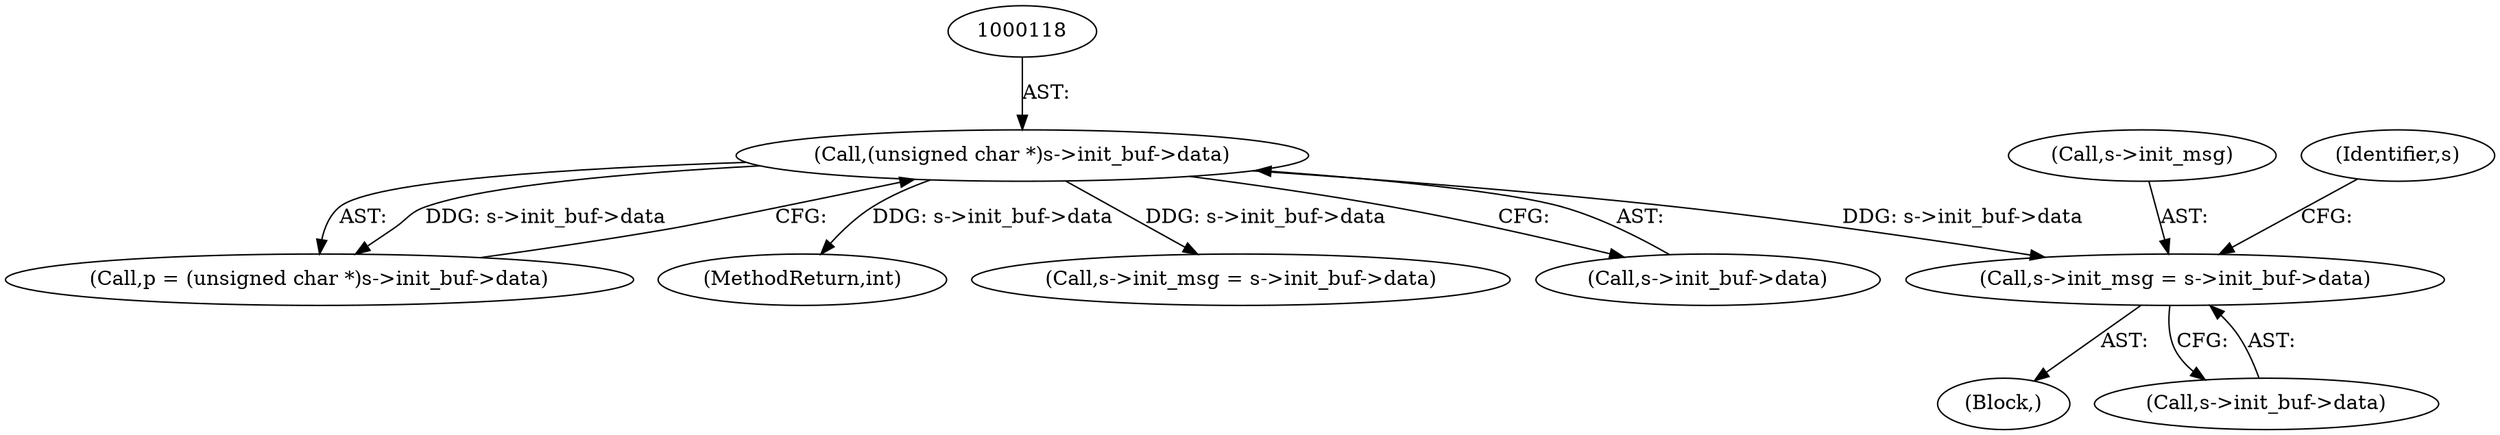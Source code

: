digraph "0_openssl_4b390b6c3f8df925dc92a3dd6b022baa9a2f4650_0@pointer" {
"1000356" [label="(Call,s->init_msg = s->init_buf->data)"];
"1000117" [label="(Call,(unsigned char *)s->init_buf->data)"];
"1000115" [label="(Call,p = (unsigned char *)s->init_buf->data)"];
"1000388" [label="(MethodReturn,int)"];
"1000117" [label="(Call,(unsigned char *)s->init_buf->data)"];
"1000357" [label="(Call,s->init_msg)"];
"1000374" [label="(Call,s->init_msg = s->init_buf->data)"];
"1000321" [label="(Block,)"];
"1000356" [label="(Call,s->init_msg = s->init_buf->data)"];
"1000119" [label="(Call,s->init_buf->data)"];
"1000369" [label="(Identifier,s)"];
"1000360" [label="(Call,s->init_buf->data)"];
"1000356" -> "1000321"  [label="AST: "];
"1000356" -> "1000360"  [label="CFG: "];
"1000357" -> "1000356"  [label="AST: "];
"1000360" -> "1000356"  [label="AST: "];
"1000369" -> "1000356"  [label="CFG: "];
"1000117" -> "1000356"  [label="DDG: s->init_buf->data"];
"1000117" -> "1000115"  [label="AST: "];
"1000117" -> "1000119"  [label="CFG: "];
"1000118" -> "1000117"  [label="AST: "];
"1000119" -> "1000117"  [label="AST: "];
"1000115" -> "1000117"  [label="CFG: "];
"1000117" -> "1000388"  [label="DDG: s->init_buf->data"];
"1000117" -> "1000115"  [label="DDG: s->init_buf->data"];
"1000117" -> "1000374"  [label="DDG: s->init_buf->data"];
}
